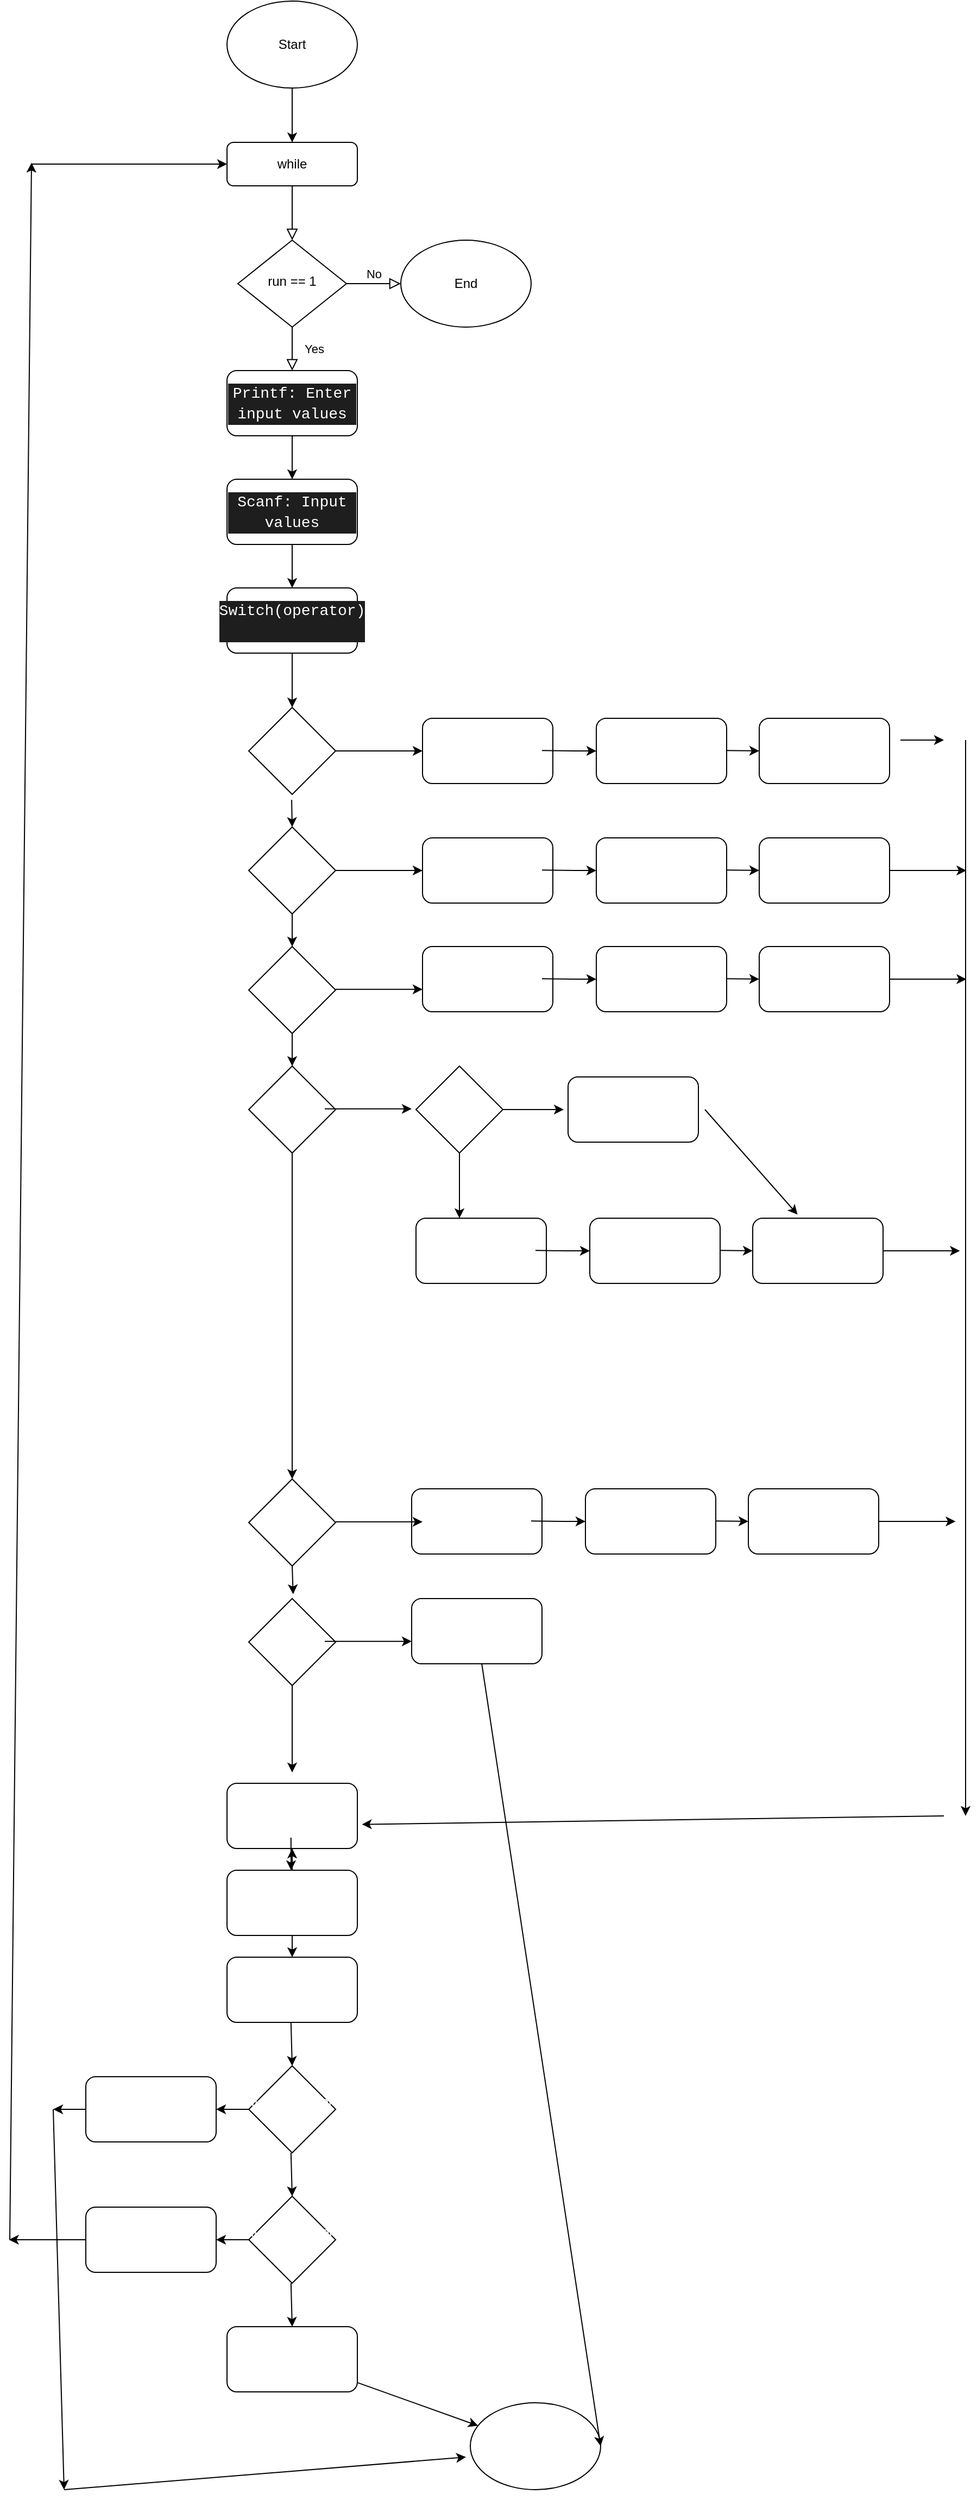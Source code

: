 <mxfile version="16.5.6" type="device"><diagram id="C5RBs43oDa-KdzZeNtuy" name="Page-1"><mxGraphModel dx="2119" dy="2304" grid="1" gridSize="10" guides="1" tooltips="1" connect="1" arrows="1" fold="1" page="1" pageScale="1" pageWidth="827" pageHeight="1169" math="0" shadow="0"><root><mxCell id="WIyWlLk6GJQsqaUBKTNV-0"/><mxCell id="WIyWlLk6GJQsqaUBKTNV-1" parent="WIyWlLk6GJQsqaUBKTNV-0"/><mxCell id="WIyWlLk6GJQsqaUBKTNV-2" value="" style="rounded=0;html=1;jettySize=auto;orthogonalLoop=1;fontSize=11;endArrow=block;endFill=0;endSize=8;strokeWidth=1;shadow=0;labelBackgroundColor=none;edgeStyle=orthogonalEdgeStyle;" parent="WIyWlLk6GJQsqaUBKTNV-1" source="WIyWlLk6GJQsqaUBKTNV-3" target="WIyWlLk6GJQsqaUBKTNV-6" edge="1"><mxGeometry relative="1" as="geometry"/></mxCell><mxCell id="WIyWlLk6GJQsqaUBKTNV-3" value="while&lt;br&gt;" style="rounded=1;whiteSpace=wrap;html=1;fontSize=12;glass=0;strokeWidth=1;shadow=0;" parent="WIyWlLk6GJQsqaUBKTNV-1" vertex="1"><mxGeometry x="160" y="130" width="120" height="40" as="geometry"/></mxCell><mxCell id="WIyWlLk6GJQsqaUBKTNV-4" value="Yes" style="rounded=0;html=1;jettySize=auto;orthogonalLoop=1;fontSize=11;endArrow=block;endFill=0;endSize=8;strokeWidth=1;shadow=0;labelBackgroundColor=none;edgeStyle=orthogonalEdgeStyle;" parent="WIyWlLk6GJQsqaUBKTNV-1" source="WIyWlLk6GJQsqaUBKTNV-6" edge="1"><mxGeometry y="20" relative="1" as="geometry"><mxPoint as="offset"/><mxPoint x="220" y="340" as="targetPoint"/></mxGeometry></mxCell><mxCell id="WIyWlLk6GJQsqaUBKTNV-5" value="No" style="edgeStyle=orthogonalEdgeStyle;rounded=0;html=1;jettySize=auto;orthogonalLoop=1;fontSize=11;endArrow=block;endFill=0;endSize=8;strokeWidth=1;shadow=0;labelBackgroundColor=none;" parent="WIyWlLk6GJQsqaUBKTNV-1" source="WIyWlLk6GJQsqaUBKTNV-6" edge="1"><mxGeometry y="10" relative="1" as="geometry"><mxPoint as="offset"/><mxPoint x="320" y="260" as="targetPoint"/></mxGeometry></mxCell><mxCell id="WIyWlLk6GJQsqaUBKTNV-6" value="run == 1&lt;br&gt;" style="rhombus;whiteSpace=wrap;html=1;shadow=0;fontFamily=Helvetica;fontSize=12;align=center;strokeWidth=1;spacing=6;spacingTop=-4;" parent="WIyWlLk6GJQsqaUBKTNV-1" vertex="1"><mxGeometry x="170" y="220" width="100" height="80" as="geometry"/></mxCell><mxCell id="7yTDCMg861IGDRTyo60H-0" value="Start" style="ellipse;whiteSpace=wrap;html=1;" vertex="1" parent="WIyWlLk6GJQsqaUBKTNV-1"><mxGeometry x="160" width="120" height="80" as="geometry"/></mxCell><mxCell id="7yTDCMg861IGDRTyo60H-3" value="" style="endArrow=classic;html=1;rounded=0;exitX=0.5;exitY=1;exitDx=0;exitDy=0;entryX=0.5;entryY=0;entryDx=0;entryDy=0;" edge="1" parent="WIyWlLk6GJQsqaUBKTNV-1" source="7yTDCMg861IGDRTyo60H-0" target="WIyWlLk6GJQsqaUBKTNV-3"><mxGeometry width="50" height="50" relative="1" as="geometry"><mxPoint x="280" y="250" as="sourcePoint"/><mxPoint x="330" y="200" as="targetPoint"/></mxGeometry></mxCell><mxCell id="7yTDCMg861IGDRTyo60H-4" value="End" style="ellipse;whiteSpace=wrap;html=1;" vertex="1" parent="WIyWlLk6GJQsqaUBKTNV-1"><mxGeometry x="320" y="220" width="120" height="80" as="geometry"/></mxCell><mxCell id="7yTDCMg861IGDRTyo60H-6" value="&lt;div style=&quot;background-color: rgb(30 , 30 , 30) ; font-family: &amp;#34;consolas&amp;#34; , &amp;#34;courier new&amp;#34; , monospace ; font-size: 14px ; line-height: 19px&quot;&gt;&lt;font color=&quot;#ffffff&quot; style=&quot;line-height: 1&quot;&gt;Printf: Enter input values&lt;/font&gt;&lt;/div&gt;" style="rounded=1;whiteSpace=wrap;html=1;" vertex="1" parent="WIyWlLk6GJQsqaUBKTNV-1"><mxGeometry x="160" y="340" width="120" height="60" as="geometry"/></mxCell><mxCell id="7yTDCMg861IGDRTyo60H-7" value="&lt;div style=&quot;background-color: rgb(30 , 30 , 30) ; font-family: &amp;#34;consolas&amp;#34; , &amp;#34;courier new&amp;#34; , monospace ; font-size: 14px ; line-height: 19px&quot;&gt;&lt;div style=&quot;background-color: rgb(30 , 30 , 30) ; font-family: &amp;#34;consolas&amp;#34; , &amp;#34;courier new&amp;#34; , monospace ; line-height: 19px&quot;&gt;&lt;font color=&quot;#ffffff&quot;&gt;Scanf: Input values&lt;/font&gt;&lt;/div&gt;&lt;/div&gt;" style="rounded=1;whiteSpace=wrap;html=1;" vertex="1" parent="WIyWlLk6GJQsqaUBKTNV-1"><mxGeometry x="160" y="440" width="120" height="60" as="geometry"/></mxCell><mxCell id="7yTDCMg861IGDRTyo60H-10" value="" style="endArrow=classic;html=1;rounded=0;exitX=0.5;exitY=1;exitDx=0;exitDy=0;entryX=0.5;entryY=0;entryDx=0;entryDy=0;" edge="1" parent="WIyWlLk6GJQsqaUBKTNV-1" source="7yTDCMg861IGDRTyo60H-6" target="7yTDCMg861IGDRTyo60H-7"><mxGeometry width="50" height="50" relative="1" as="geometry"><mxPoint x="280" y="220" as="sourcePoint"/><mxPoint x="330" y="170" as="targetPoint"/></mxGeometry></mxCell><mxCell id="7yTDCMg861IGDRTyo60H-11" value="&lt;div style=&quot;background-color: rgb(30 , 30 , 30) ; font-family: &amp;#34;consolas&amp;#34; , &amp;#34;courier new&amp;#34; , monospace ; font-size: 14px ; line-height: 19px&quot;&gt;&lt;div style=&quot;background-color: rgb(30 , 30 , 30) ; font-family: &amp;#34;consolas&amp;#34; , &amp;#34;courier new&amp;#34; , monospace ; line-height: 19px&quot;&gt;&lt;font color=&quot;#ffffff&quot;&gt;Switch(operator)&lt;/font&gt;&lt;/div&gt;&lt;div style=&quot;background-color: rgb(30 , 30 , 30) ; font-family: &amp;#34;consolas&amp;#34; , &amp;#34;courier new&amp;#34; , monospace ; line-height: 19px&quot;&gt;&lt;font color=&quot;#ffffff&quot;&gt;&lt;br&gt;&lt;/font&gt;&lt;/div&gt;&lt;/div&gt;" style="rounded=1;whiteSpace=wrap;html=1;" vertex="1" parent="WIyWlLk6GJQsqaUBKTNV-1"><mxGeometry x="160" y="540" width="120" height="60" as="geometry"/></mxCell><mxCell id="7yTDCMg861IGDRTyo60H-12" value="" style="endArrow=classic;html=1;rounded=0;fontColor=#fff;entryX=0.5;entryY=0;entryDx=0;entryDy=0;exitX=0.5;exitY=1;exitDx=0;exitDy=0;" edge="1" parent="WIyWlLk6GJQsqaUBKTNV-1" source="7yTDCMg861IGDRTyo60H-7" target="7yTDCMg861IGDRTyo60H-11"><mxGeometry width="50" height="50" relative="1" as="geometry"><mxPoint x="280" y="560" as="sourcePoint"/><mxPoint x="330" y="510" as="targetPoint"/></mxGeometry></mxCell><mxCell id="7yTDCMg861IGDRTyo60H-13" value="case +" style="rhombus;whiteSpace=wrap;html=1;fontColor=#fff;" vertex="1" parent="WIyWlLk6GJQsqaUBKTNV-1"><mxGeometry x="180" y="650" width="80" height="80" as="geometry"/></mxCell><mxCell id="7yTDCMg861IGDRTyo60H-14" value="case -" style="rhombus;whiteSpace=wrap;html=1;fontColor=#fff;" vertex="1" parent="WIyWlLk6GJQsqaUBKTNV-1"><mxGeometry x="180" y="760" width="80" height="80" as="geometry"/></mxCell><mxCell id="7yTDCMg861IGDRTyo60H-15" value="case *" style="rhombus;whiteSpace=wrap;html=1;fontColor=#fff;" vertex="1" parent="WIyWlLk6GJQsqaUBKTNV-1"><mxGeometry x="180" y="870" width="80" height="80" as="geometry"/></mxCell><mxCell id="7yTDCMg861IGDRTyo60H-16" value="case /" style="rhombus;whiteSpace=wrap;html=1;fontColor=#fff;" vertex="1" parent="WIyWlLk6GJQsqaUBKTNV-1"><mxGeometry x="180" y="980" width="80" height="80" as="geometry"/></mxCell><mxCell id="7yTDCMg861IGDRTyo60H-17" value="" style="endArrow=classic;html=1;rounded=0;fontColor=#fff;exitX=0.494;exitY=1.062;exitDx=0;exitDy=0;exitPerimeter=0;entryX=0.5;entryY=0;entryDx=0;entryDy=0;" edge="1" parent="WIyWlLk6GJQsqaUBKTNV-1" source="7yTDCMg861IGDRTyo60H-13" target="7yTDCMg861IGDRTyo60H-14"><mxGeometry width="50" height="50" relative="1" as="geometry"><mxPoint x="230" y="770" as="sourcePoint"/><mxPoint x="280" y="720" as="targetPoint"/></mxGeometry></mxCell><mxCell id="7yTDCMg861IGDRTyo60H-18" value="" style="endArrow=classic;html=1;rounded=0;fontColor=#fff;entryX=0.5;entryY=0;entryDx=0;entryDy=0;" edge="1" parent="WIyWlLk6GJQsqaUBKTNV-1" target="7yTDCMg861IGDRTyo60H-15"><mxGeometry width="50" height="50" relative="1" as="geometry"><mxPoint x="220" y="840" as="sourcePoint"/><mxPoint x="230" y="770.0" as="targetPoint"/></mxGeometry></mxCell><mxCell id="7yTDCMg861IGDRTyo60H-19" value="" style="endArrow=classic;html=1;rounded=0;fontColor=#fff;exitX=0.5;exitY=1;exitDx=0;exitDy=0;entryX=0.5;entryY=0;entryDx=0;entryDy=0;" edge="1" parent="WIyWlLk6GJQsqaUBKTNV-1" source="7yTDCMg861IGDRTyo60H-15" target="7yTDCMg861IGDRTyo60H-16"><mxGeometry width="50" height="50" relative="1" as="geometry"><mxPoint x="239.52" y="754.96" as="sourcePoint"/><mxPoint x="240" y="780.0" as="targetPoint"/></mxGeometry></mxCell><mxCell id="7yTDCMg861IGDRTyo60H-20" value="case %" style="rhombus;whiteSpace=wrap;html=1;fontColor=#fff;" vertex="1" parent="WIyWlLk6GJQsqaUBKTNV-1"><mxGeometry x="180" y="1360" width="80" height="80" as="geometry"/></mxCell><mxCell id="7yTDCMg861IGDRTyo60H-21" value="" style="endArrow=classic;html=1;rounded=0;fontColor=#fff;exitX=0.5;exitY=1;exitDx=0;exitDy=0;entryX=0.5;entryY=0;entryDx=0;entryDy=0;" edge="1" parent="WIyWlLk6GJQsqaUBKTNV-1" source="7yTDCMg861IGDRTyo60H-16" target="7yTDCMg861IGDRTyo60H-20"><mxGeometry width="50" height="50" relative="1" as="geometry"><mxPoint x="220" y="1110" as="sourcePoint"/><mxPoint x="270" y="1060" as="targetPoint"/></mxGeometry></mxCell><mxCell id="7yTDCMg861IGDRTyo60H-22" value="" style="endArrow=classic;html=1;rounded=0;fontColor=#fff;" edge="1" parent="WIyWlLk6GJQsqaUBKTNV-1" source="7yTDCMg861IGDRTyo60H-11"><mxGeometry width="50" height="50" relative="1" as="geometry"><mxPoint x="220" y="650" as="sourcePoint"/><mxPoint x="220" y="650" as="targetPoint"/></mxGeometry></mxCell><mxCell id="7yTDCMg861IGDRTyo60H-23" value="default&lt;br&gt;" style="rhombus;whiteSpace=wrap;html=1;fontColor=#fff;" vertex="1" parent="WIyWlLk6GJQsqaUBKTNV-1"><mxGeometry x="180" y="1470" width="80" height="80" as="geometry"/></mxCell><mxCell id="7yTDCMg861IGDRTyo60H-24" value="" style="endArrow=classic;html=1;rounded=0;fontColor=#fff;entryX=0.511;entryY=-0.05;entryDx=0;entryDy=0;entryPerimeter=0;exitX=0.5;exitY=1;exitDx=0;exitDy=0;" edge="1" parent="WIyWlLk6GJQsqaUBKTNV-1" source="7yTDCMg861IGDRTyo60H-20" target="7yTDCMg861IGDRTyo60H-23"><mxGeometry width="50" height="50" relative="1" as="geometry"><mxPoint x="230" y="1510" as="sourcePoint"/><mxPoint x="280" y="1460" as="targetPoint"/></mxGeometry></mxCell><mxCell id="7yTDCMg861IGDRTyo60H-25" value="" style="endArrow=classic;html=1;rounded=0;fontColor=#fff;exitX=1;exitY=0.5;exitDx=0;exitDy=0;" edge="1" parent="WIyWlLk6GJQsqaUBKTNV-1" source="7yTDCMg861IGDRTyo60H-13"><mxGeometry width="50" height="50" relative="1" as="geometry"><mxPoint x="280" y="870" as="sourcePoint"/><mxPoint x="340" y="690" as="targetPoint"/></mxGeometry></mxCell><mxCell id="7yTDCMg861IGDRTyo60H-26" value="result = v1+v2" style="rounded=1;whiteSpace=wrap;html=1;fontColor=#fff;" vertex="1" parent="WIyWlLk6GJQsqaUBKTNV-1"><mxGeometry x="340" y="660" width="120" height="60" as="geometry"/></mxCell><mxCell id="7yTDCMg861IGDRTyo60H-27" value="Print" style="rounded=1;whiteSpace=wrap;html=1;fontColor=#fff;" vertex="1" parent="WIyWlLk6GJQsqaUBKTNV-1"><mxGeometry x="500" y="660" width="120" height="60" as="geometry"/></mxCell><mxCell id="7yTDCMg861IGDRTyo60H-28" value="Break" style="rounded=1;whiteSpace=wrap;html=1;fontColor=#fff;" vertex="1" parent="WIyWlLk6GJQsqaUBKTNV-1"><mxGeometry x="650" y="660" width="120" height="60" as="geometry"/></mxCell><mxCell id="7yTDCMg861IGDRTyo60H-29" value="" style="endArrow=classic;html=1;rounded=0;fontColor=#fff;exitX=1;exitY=0.5;exitDx=0;exitDy=0;" edge="1" parent="WIyWlLk6GJQsqaUBKTNV-1"><mxGeometry width="50" height="50" relative="1" as="geometry"><mxPoint x="450" y="689.66" as="sourcePoint"/><mxPoint x="500" y="690" as="targetPoint"/><Array as="points"><mxPoint x="480" y="690"/></Array></mxGeometry></mxCell><mxCell id="7yTDCMg861IGDRTyo60H-30" value="" style="endArrow=classic;html=1;rounded=0;fontColor=#fff;exitX=1;exitY=0.5;exitDx=0;exitDy=0;" edge="1" parent="WIyWlLk6GJQsqaUBKTNV-1"><mxGeometry width="50" height="50" relative="1" as="geometry"><mxPoint x="620" y="689.66" as="sourcePoint"/><mxPoint x="650" y="690" as="targetPoint"/></mxGeometry></mxCell><mxCell id="7yTDCMg861IGDRTyo60H-31" value="result = v1-v2" style="rounded=1;whiteSpace=wrap;html=1;fontColor=#fff;" vertex="1" parent="WIyWlLk6GJQsqaUBKTNV-1"><mxGeometry x="340" y="770" width="120" height="60" as="geometry"/></mxCell><mxCell id="7yTDCMg861IGDRTyo60H-32" value="Print" style="rounded=1;whiteSpace=wrap;html=1;fontColor=#fff;" vertex="1" parent="WIyWlLk6GJQsqaUBKTNV-1"><mxGeometry x="500" y="770" width="120" height="60" as="geometry"/></mxCell><mxCell id="7yTDCMg861IGDRTyo60H-33" value="Break" style="rounded=1;whiteSpace=wrap;html=1;fontColor=#fff;" vertex="1" parent="WIyWlLk6GJQsqaUBKTNV-1"><mxGeometry x="650" y="770" width="120" height="60" as="geometry"/></mxCell><mxCell id="7yTDCMg861IGDRTyo60H-34" value="" style="endArrow=classic;html=1;rounded=0;fontColor=#fff;exitX=1;exitY=0.5;exitDx=0;exitDy=0;" edge="1" parent="WIyWlLk6GJQsqaUBKTNV-1"><mxGeometry width="50" height="50" relative="1" as="geometry"><mxPoint x="450" y="799.66" as="sourcePoint"/><mxPoint x="500" y="800" as="targetPoint"/><Array as="points"><mxPoint x="480" y="800"/></Array></mxGeometry></mxCell><mxCell id="7yTDCMg861IGDRTyo60H-35" value="" style="endArrow=classic;html=1;rounded=0;fontColor=#fff;exitX=1;exitY=0.5;exitDx=0;exitDy=0;" edge="1" parent="WIyWlLk6GJQsqaUBKTNV-1"><mxGeometry width="50" height="50" relative="1" as="geometry"><mxPoint x="620" y="799.66" as="sourcePoint"/><mxPoint x="650" y="800" as="targetPoint"/></mxGeometry></mxCell><mxCell id="7yTDCMg861IGDRTyo60H-36" value="result = v1*v2" style="rounded=1;whiteSpace=wrap;html=1;fontColor=#fff;" vertex="1" parent="WIyWlLk6GJQsqaUBKTNV-1"><mxGeometry x="340" y="870" width="120" height="60" as="geometry"/></mxCell><mxCell id="7yTDCMg861IGDRTyo60H-37" value="Print" style="rounded=1;whiteSpace=wrap;html=1;fontColor=#fff;" vertex="1" parent="WIyWlLk6GJQsqaUBKTNV-1"><mxGeometry x="500" y="870" width="120" height="60" as="geometry"/></mxCell><mxCell id="7yTDCMg861IGDRTyo60H-38" value="Break" style="rounded=1;whiteSpace=wrap;html=1;fontColor=#fff;" vertex="1" parent="WIyWlLk6GJQsqaUBKTNV-1"><mxGeometry x="650" y="870" width="120" height="60" as="geometry"/></mxCell><mxCell id="7yTDCMg861IGDRTyo60H-39" value="" style="endArrow=classic;html=1;rounded=0;fontColor=#fff;exitX=1;exitY=0.5;exitDx=0;exitDy=0;" edge="1" parent="WIyWlLk6GJQsqaUBKTNV-1"><mxGeometry width="50" height="50" relative="1" as="geometry"><mxPoint x="450" y="899.66" as="sourcePoint"/><mxPoint x="500" y="900" as="targetPoint"/><Array as="points"><mxPoint x="480" y="900"/></Array></mxGeometry></mxCell><mxCell id="7yTDCMg861IGDRTyo60H-40" value="" style="endArrow=classic;html=1;rounded=0;fontColor=#fff;exitX=1;exitY=0.5;exitDx=0;exitDy=0;" edge="1" parent="WIyWlLk6GJQsqaUBKTNV-1"><mxGeometry width="50" height="50" relative="1" as="geometry"><mxPoint x="620" y="899.66" as="sourcePoint"/><mxPoint x="650" y="900" as="targetPoint"/></mxGeometry></mxCell><mxCell id="7yTDCMg861IGDRTyo60H-46" value="result = v1%v2" style="rounded=1;whiteSpace=wrap;html=1;fontColor=#fff;" vertex="1" parent="WIyWlLk6GJQsqaUBKTNV-1"><mxGeometry x="330" y="1369" width="120" height="60" as="geometry"/></mxCell><mxCell id="7yTDCMg861IGDRTyo60H-47" value="Print" style="rounded=1;whiteSpace=wrap;html=1;fontColor=#fff;" vertex="1" parent="WIyWlLk6GJQsqaUBKTNV-1"><mxGeometry x="490" y="1369" width="120" height="60" as="geometry"/></mxCell><mxCell id="7yTDCMg861IGDRTyo60H-48" value="Break" style="rounded=1;whiteSpace=wrap;html=1;fontColor=#fff;" vertex="1" parent="WIyWlLk6GJQsqaUBKTNV-1"><mxGeometry x="640" y="1369" width="120" height="60" as="geometry"/></mxCell><mxCell id="7yTDCMg861IGDRTyo60H-49" value="" style="endArrow=classic;html=1;rounded=0;fontColor=#fff;exitX=1;exitY=0.5;exitDx=0;exitDy=0;" edge="1" parent="WIyWlLk6GJQsqaUBKTNV-1"><mxGeometry width="50" height="50" relative="1" as="geometry"><mxPoint x="440" y="1398.66" as="sourcePoint"/><mxPoint x="490" y="1399" as="targetPoint"/><Array as="points"><mxPoint x="470" y="1399"/></Array></mxGeometry></mxCell><mxCell id="7yTDCMg861IGDRTyo60H-50" value="" style="endArrow=classic;html=1;rounded=0;fontColor=#fff;exitX=1;exitY=0.5;exitDx=0;exitDy=0;" edge="1" parent="WIyWlLk6GJQsqaUBKTNV-1"><mxGeometry width="50" height="50" relative="1" as="geometry"><mxPoint x="610" y="1398.66" as="sourcePoint"/><mxPoint x="640" y="1399" as="targetPoint"/></mxGeometry></mxCell><mxCell id="7yTDCMg861IGDRTyo60H-51" value="print error" style="rounded=1;whiteSpace=wrap;html=1;fontColor=#fff;" vertex="1" parent="WIyWlLk6GJQsqaUBKTNV-1"><mxGeometry x="330" y="1470" width="120" height="60" as="geometry"/></mxCell><mxCell id="7yTDCMg861IGDRTyo60H-56" value="" style="endArrow=classic;html=1;rounded=0;fontColor=#fff;exitX=1;exitY=0.5;exitDx=0;exitDy=0;" edge="1" parent="WIyWlLk6GJQsqaUBKTNV-1"><mxGeometry width="50" height="50" relative="1" as="geometry"><mxPoint x="260" y="800" as="sourcePoint"/><mxPoint x="340" y="800" as="targetPoint"/></mxGeometry></mxCell><mxCell id="7yTDCMg861IGDRTyo60H-57" value="" style="endArrow=classic;html=1;rounded=0;fontColor=#fff;exitX=1;exitY=0.5;exitDx=0;exitDy=0;" edge="1" parent="WIyWlLk6GJQsqaUBKTNV-1"><mxGeometry width="50" height="50" relative="1" as="geometry"><mxPoint x="260" y="909.41" as="sourcePoint"/><mxPoint x="340" y="909.41" as="targetPoint"/></mxGeometry></mxCell><mxCell id="7yTDCMg861IGDRTyo60H-58" value="" style="endArrow=classic;html=1;rounded=0;fontColor=#fff;exitX=1;exitY=0.5;exitDx=0;exitDy=0;" edge="1" parent="WIyWlLk6GJQsqaUBKTNV-1"><mxGeometry width="50" height="50" relative="1" as="geometry"><mxPoint x="250" y="1019.41" as="sourcePoint"/><mxPoint x="330" y="1019.41" as="targetPoint"/></mxGeometry></mxCell><mxCell id="7yTDCMg861IGDRTyo60H-59" value="" style="endArrow=classic;html=1;rounded=0;fontColor=#fff;exitX=1;exitY=0.5;exitDx=0;exitDy=0;" edge="1" parent="WIyWlLk6GJQsqaUBKTNV-1"><mxGeometry width="50" height="50" relative="1" as="geometry"><mxPoint x="260" y="1399.41" as="sourcePoint"/><mxPoint x="340" y="1399.41" as="targetPoint"/></mxGeometry></mxCell><mxCell id="7yTDCMg861IGDRTyo60H-60" value="" style="endArrow=classic;html=1;rounded=0;fontColor=#fff;exitX=1;exitY=0.5;exitDx=0;exitDy=0;" edge="1" parent="WIyWlLk6GJQsqaUBKTNV-1"><mxGeometry width="50" height="50" relative="1" as="geometry"><mxPoint x="250" y="1509.41" as="sourcePoint"/><mxPoint x="330" y="1509.41" as="targetPoint"/></mxGeometry></mxCell><mxCell id="7yTDCMg861IGDRTyo60H-61" value="End" style="ellipse;whiteSpace=wrap;html=1;fontColor=#fff;" vertex="1" parent="WIyWlLk6GJQsqaUBKTNV-1"><mxGeometry x="384" y="2210" width="120" height="80" as="geometry"/></mxCell><mxCell id="7yTDCMg861IGDRTyo60H-62" value="" style="endArrow=classic;html=1;rounded=0;fontColor=#fff;entryX=1;entryY=0.5;entryDx=0;entryDy=0;" edge="1" parent="WIyWlLk6GJQsqaUBKTNV-1" source="7yTDCMg861IGDRTyo60H-51" target="7yTDCMg861IGDRTyo60H-61"><mxGeometry width="50" height="50" relative="1" as="geometry"><mxPoint x="490" y="1600" as="sourcePoint"/><mxPoint x="330" y="1740" as="targetPoint"/></mxGeometry></mxCell><mxCell id="7yTDCMg861IGDRTyo60H-63" value="v2 == 0" style="rhombus;whiteSpace=wrap;html=1;fontColor=#fff;" vertex="1" parent="WIyWlLk6GJQsqaUBKTNV-1"><mxGeometry x="334" y="980" width="80" height="80" as="geometry"/></mxCell><mxCell id="7yTDCMg861IGDRTyo60H-64" value="" style="endArrow=classic;html=1;rounded=0;fontColor=#fff;exitX=0.5;exitY=1;exitDx=0;exitDy=0;" edge="1" parent="WIyWlLk6GJQsqaUBKTNV-1" source="7yTDCMg861IGDRTyo60H-63"><mxGeometry width="50" height="50" relative="1" as="geometry"><mxPoint x="470" y="1190" as="sourcePoint"/><mxPoint x="374" y="1120" as="targetPoint"/></mxGeometry></mxCell><mxCell id="7yTDCMg861IGDRTyo60H-65" value="" style="endArrow=classic;html=1;rounded=0;fontColor=#fff;exitX=0.5;exitY=1;exitDx=0;exitDy=0;" edge="1" parent="WIyWlLk6GJQsqaUBKTNV-1"><mxGeometry width="50" height="50" relative="1" as="geometry"><mxPoint x="414" y="1020" as="sourcePoint"/><mxPoint x="470" y="1020" as="targetPoint"/></mxGeometry></mxCell><mxCell id="7yTDCMg861IGDRTyo60H-67" value="T" style="text;html=1;strokeColor=none;fillColor=none;align=center;verticalAlign=middle;whiteSpace=wrap;rounded=0;fontColor=#fff;" vertex="1" parent="WIyWlLk6GJQsqaUBKTNV-1"><mxGeometry x="414" y="980" width="60" height="30" as="geometry"/></mxCell><mxCell id="7yTDCMg861IGDRTyo60H-68" value="F" style="text;html=1;strokeColor=none;fillColor=none;align=center;verticalAlign=middle;whiteSpace=wrap;rounded=0;fontColor=#fff;" vertex="1" parent="WIyWlLk6GJQsqaUBKTNV-1"><mxGeometry x="370" y="1070" width="60" height="30" as="geometry"/></mxCell><mxCell id="7yTDCMg861IGDRTyo60H-70" value="result = v1/v2" style="rounded=1;whiteSpace=wrap;html=1;fontColor=#fff;" vertex="1" parent="WIyWlLk6GJQsqaUBKTNV-1"><mxGeometry x="334" y="1120" width="120" height="60" as="geometry"/></mxCell><mxCell id="7yTDCMg861IGDRTyo60H-71" value="Print" style="rounded=1;whiteSpace=wrap;html=1;fontColor=#fff;" vertex="1" parent="WIyWlLk6GJQsqaUBKTNV-1"><mxGeometry x="494" y="1120" width="120" height="60" as="geometry"/></mxCell><mxCell id="7yTDCMg861IGDRTyo60H-72" value="Break" style="rounded=1;whiteSpace=wrap;html=1;fontColor=#fff;" vertex="1" parent="WIyWlLk6GJQsqaUBKTNV-1"><mxGeometry x="644" y="1120" width="120" height="60" as="geometry"/></mxCell><mxCell id="7yTDCMg861IGDRTyo60H-73" value="" style="endArrow=classic;html=1;rounded=0;fontColor=#fff;exitX=1;exitY=0.5;exitDx=0;exitDy=0;" edge="1" parent="WIyWlLk6GJQsqaUBKTNV-1"><mxGeometry width="50" height="50" relative="1" as="geometry"><mxPoint x="444" y="1149.66" as="sourcePoint"/><mxPoint x="494" y="1150" as="targetPoint"/><Array as="points"><mxPoint x="474" y="1150"/></Array></mxGeometry></mxCell><mxCell id="7yTDCMg861IGDRTyo60H-74" value="" style="endArrow=classic;html=1;rounded=0;fontColor=#fff;exitX=1;exitY=0.5;exitDx=0;exitDy=0;" edge="1" parent="WIyWlLk6GJQsqaUBKTNV-1"><mxGeometry width="50" height="50" relative="1" as="geometry"><mxPoint x="614" y="1149.66" as="sourcePoint"/><mxPoint x="644" y="1150" as="targetPoint"/></mxGeometry></mxCell><mxCell id="7yTDCMg861IGDRTyo60H-80" value="Print error div by 0" style="rounded=1;whiteSpace=wrap;html=1;fontColor=#fff;" vertex="1" parent="WIyWlLk6GJQsqaUBKTNV-1"><mxGeometry x="474" y="990" width="120" height="60" as="geometry"/></mxCell><mxCell id="7yTDCMg861IGDRTyo60H-81" value="" style="endArrow=classic;html=1;rounded=0;fontColor=#fff;entryX=0.344;entryY=-0.056;entryDx=0;entryDy=0;entryPerimeter=0;" edge="1" parent="WIyWlLk6GJQsqaUBKTNV-1" target="7yTDCMg861IGDRTyo60H-72"><mxGeometry width="50" height="50" relative="1" as="geometry"><mxPoint x="600" y="1020" as="sourcePoint"/><mxPoint x="650" y="1000" as="targetPoint"/></mxGeometry></mxCell><mxCell id="7yTDCMg861IGDRTyo60H-82" value="" style="endArrow=classic;html=1;rounded=0;fontColor=#fff;" edge="1" parent="WIyWlLk6GJQsqaUBKTNV-1"><mxGeometry width="50" height="50" relative="1" as="geometry"><mxPoint x="780" y="680" as="sourcePoint"/><mxPoint x="820" y="680" as="targetPoint"/></mxGeometry></mxCell><mxCell id="7yTDCMg861IGDRTyo60H-83" value="" style="endArrow=classic;html=1;rounded=0;fontColor=#fff;" edge="1" parent="WIyWlLk6GJQsqaUBKTNV-1"><mxGeometry width="50" height="50" relative="1" as="geometry"><mxPoint x="840" y="680" as="sourcePoint"/><mxPoint x="840" y="1670" as="targetPoint"/></mxGeometry></mxCell><mxCell id="7yTDCMg861IGDRTyo60H-84" value="" style="endArrow=classic;html=1;rounded=0;fontColor=#fff;entryX=1.035;entryY=0.63;entryDx=0;entryDy=0;entryPerimeter=0;" edge="1" parent="WIyWlLk6GJQsqaUBKTNV-1" target="7yTDCMg861IGDRTyo60H-102"><mxGeometry width="50" height="50" relative="1" as="geometry"><mxPoint x="820" y="1670" as="sourcePoint"/><mxPoint x="250" y="1680" as="targetPoint"/></mxGeometry></mxCell><mxCell id="7yTDCMg861IGDRTyo60H-85" value="" style="endArrow=classic;html=1;rounded=0;fontColor=#fff;" edge="1" parent="WIyWlLk6GJQsqaUBKTNV-1" source="7yTDCMg861IGDRTyo60H-48"><mxGeometry width="50" height="50" relative="1" as="geometry"><mxPoint x="760" y="1449" as="sourcePoint"/><mxPoint x="830.711" y="1399" as="targetPoint"/></mxGeometry></mxCell><mxCell id="7yTDCMg861IGDRTyo60H-86" value="" style="endArrow=classic;html=1;rounded=0;fontColor=#fff;" edge="1" parent="WIyWlLk6GJQsqaUBKTNV-1" source="7yTDCMg861IGDRTyo60H-72"><mxGeometry width="50" height="50" relative="1" as="geometry"><mxPoint x="764" y="1200" as="sourcePoint"/><mxPoint x="834.711" y="1150" as="targetPoint"/></mxGeometry></mxCell><mxCell id="7yTDCMg861IGDRTyo60H-87" value="" style="endArrow=classic;html=1;rounded=0;fontColor=#fff;" edge="1" parent="WIyWlLk6GJQsqaUBKTNV-1" source="7yTDCMg861IGDRTyo60H-38"><mxGeometry width="50" height="50" relative="1" as="geometry"><mxPoint x="770" y="950" as="sourcePoint"/><mxPoint x="840.711" y="900" as="targetPoint"/></mxGeometry></mxCell><mxCell id="7yTDCMg861IGDRTyo60H-88" value="" style="endArrow=classic;html=1;rounded=0;fontColor=#fff;" edge="1" parent="WIyWlLk6GJQsqaUBKTNV-1" source="7yTDCMg861IGDRTyo60H-33"><mxGeometry width="50" height="50" relative="1" as="geometry"><mxPoint x="770" y="850" as="sourcePoint"/><mxPoint x="840.711" y="800" as="targetPoint"/></mxGeometry></mxCell><mxCell id="7yTDCMg861IGDRTyo60H-89" value="Y&lt;span style=&quot;color: rgba(0 , 0 , 0 , 0) ; font-family: monospace ; font-size: 0px&quot;&gt;%3CmxGraphModel%3E%3Croot%3E%3CmxCell%20id%3D%220%22%2F%3E%3CmxCell%20id%3D%221%22%20parent%3D%220%22%2F%3E%3CmxCell%20id%3D%222%22%20value%3D%22T%22%20style%3D%22text%3Bhtml%3D1%3BstrokeColor%3Dnone%3BfillColor%3Dnone%3Balign%3Dcenter%3BverticalAlign%3Dmiddle%3BwhiteSpace%3Dwrap%3Brounded%3D0%3BfontColor%3D%23fff%3B%22%20vertex%3D%221%22%20parent%3D%221%22%3E%3CmxGeometry%20x%3D%22414%22%20y%3D%22980%22%20width%3D%2260%22%20height%3D%2230%22%20as%3D%22geometry%22%2F%3E%3C%2FmxCell%3E%3C%2Froot%3E%3C%2FmxGraphModel%3E&lt;/span&gt;" style="text;html=1;strokeColor=none;fillColor=none;align=center;verticalAlign=middle;whiteSpace=wrap;rounded=0;fontColor=#fff;" vertex="1" parent="WIyWlLk6GJQsqaUBKTNV-1"><mxGeometry x="260" y="770" width="60" height="30" as="geometry"/></mxCell><mxCell id="7yTDCMg861IGDRTyo60H-90" value="Y&lt;span style=&quot;color: rgba(0 , 0 , 0 , 0) ; font-family: monospace ; font-size: 0px&quot;&gt;%3CmxGraphModel%3E%3Croot%3E%3CmxCell%20id%3D%220%22%2F%3E%3CmxCell%20id%3D%221%22%20parent%3D%220%22%2F%3E%3CmxCell%20id%3D%222%22%20value%3D%22T%22%20style%3D%22text%3Bhtml%3D1%3BstrokeColor%3Dnone%3BfillColor%3Dnone%3Balign%3Dcenter%3BverticalAlign%3Dmiddle%3BwhiteSpace%3Dwrap%3Brounded%3D0%3BfontColor%3D%23fff%3B%22%20vertex%3D%221%22%20parent%3D%221%22%3E%3CmxGeometry%20x%3D%22414%22%20y%3D%22980%22%20width%3D%2260%22%20height%3D%2230%22%20as%3D%22geometry%22%2F%3E%3C%2FmxCell%3E%3C%2Froot%3E%3C%2FmxGraphModel%3E&lt;/span&gt;" style="text;html=1;strokeColor=none;fillColor=none;align=center;verticalAlign=middle;whiteSpace=wrap;rounded=0;fontColor=#fff;" vertex="1" parent="WIyWlLk6GJQsqaUBKTNV-1"><mxGeometry x="270" y="780" width="60" height="30" as="geometry"/></mxCell><mxCell id="7yTDCMg861IGDRTyo60H-91" value="Y&lt;span style=&quot;color: rgba(0 , 0 , 0 , 0) ; font-family: monospace ; font-size: 0px&quot;&gt;%3CmxGraphModel%3E%3Croot%3E%3CmxCell%20id%3D%220%22%2F%3E%3CmxCell%20id%3D%221%22%20parent%3D%220%22%2F%3E%3CmxCell%20id%3D%222%22%20value%3D%22T%22%20style%3D%22text%3Bhtml%3D1%3BstrokeColor%3Dnone%3BfillColor%3Dnone%3Balign%3Dcenter%3BverticalAlign%3Dmiddle%3BwhiteSpace%3Dwrap%3Brounded%3D0%3BfontColor%3D%23fff%3B%22%20vertex%3D%221%22%20parent%3D%221%22%3E%3CmxGeometry%20x%3D%22414%22%20y%3D%22980%22%20width%3D%2260%22%20height%3D%2230%22%20as%3D%22geometry%22%2F%3E%3C%2FmxCell%3E%3C%2Froot%3E%3C%2FmxGraphModel%3E&lt;/span&gt;" style="text;html=1;strokeColor=none;fillColor=none;align=center;verticalAlign=middle;whiteSpace=wrap;rounded=0;fontColor=#fff;" vertex="1" parent="WIyWlLk6GJQsqaUBKTNV-1"><mxGeometry x="260" y="650" width="60" height="30" as="geometry"/></mxCell><mxCell id="7yTDCMg861IGDRTyo60H-92" value="Y&lt;span style=&quot;color: rgba(0 , 0 , 0 , 0) ; font-family: monospace ; font-size: 0px&quot;&gt;%3CmxGraphModel%3E%3Croot%3E%3CmxCell%20id%3D%220%22%2F%3E%3CmxCell%20id%3D%221%22%20parent%3D%220%22%2F%3E%3CmxCell%20id%3D%222%22%20value%3D%22T%22%20style%3D%22text%3Bhtml%3D1%3BstrokeColor%3Dnone%3BfillColor%3Dnone%3Balign%3Dcenter%3BverticalAlign%3Dmiddle%3BwhiteSpace%3Dwrap%3Brounded%3D0%3BfontColor%3D%23fff%3B%22%20vertex%3D%221%22%20parent%3D%221%22%3E%3CmxGeometry%20x%3D%22414%22%20y%3D%22980%22%20width%3D%2260%22%20height%3D%2230%22%20as%3D%22geometry%22%2F%3E%3C%2FmxCell%3E%3C%2Froot%3E%3C%2FmxGraphModel%3E&lt;/span&gt;" style="text;html=1;strokeColor=none;fillColor=none;align=center;verticalAlign=middle;whiteSpace=wrap;rounded=0;fontColor=#fff;" vertex="1" parent="WIyWlLk6GJQsqaUBKTNV-1"><mxGeometry x="260" y="880" width="60" height="30" as="geometry"/></mxCell><mxCell id="7yTDCMg861IGDRTyo60H-93" value="Y&lt;span style=&quot;color: rgba(0 , 0 , 0 , 0) ; font-family: monospace ; font-size: 0px&quot;&gt;%3CmxGraphModel%3E%3Croot%3E%3CmxCell%20id%3D%220%22%2F%3E%3CmxCell%20id%3D%221%22%20parent%3D%220%22%2F%3E%3CmxCell%20id%3D%222%22%20value%3D%22T%22%20style%3D%22text%3Bhtml%3D1%3BstrokeColor%3Dnone%3BfillColor%3Dnone%3Balign%3Dcenter%3BverticalAlign%3Dmiddle%3BwhiteSpace%3Dwrap%3Brounded%3D0%3BfontColor%3D%23fff%3B%22%20vertex%3D%221%22%20parent%3D%221%22%3E%3CmxGeometry%20x%3D%22414%22%20y%3D%22980%22%20width%3D%2260%22%20height%3D%2230%22%20as%3D%22geometry%22%2F%3E%3C%2FmxCell%3E%3C%2Froot%3E%3C%2FmxGraphModel%3E&lt;/span&gt;" style="text;html=1;strokeColor=none;fillColor=none;align=center;verticalAlign=middle;whiteSpace=wrap;rounded=0;fontColor=#fff;" vertex="1" parent="WIyWlLk6GJQsqaUBKTNV-1"><mxGeometry x="260" y="990" width="60" height="30" as="geometry"/></mxCell><mxCell id="7yTDCMg861IGDRTyo60H-94" value="Y&lt;span style=&quot;color: rgba(0 , 0 , 0 , 0) ; font-family: monospace ; font-size: 0px&quot;&gt;%3CmxGraphModel%3E%3Croot%3E%3CmxCell%20id%3D%220%22%2F%3E%3CmxCell%20id%3D%221%22%20parent%3D%220%22%2F%3E%3CmxCell%20id%3D%222%22%20value%3D%22T%22%20style%3D%22text%3Bhtml%3D1%3BstrokeColor%3Dnone%3BfillColor%3Dnone%3Balign%3Dcenter%3BverticalAlign%3Dmiddle%3BwhiteSpace%3Dwrap%3Brounded%3D0%3BfontColor%3D%23fff%3B%22%20vertex%3D%221%22%20parent%3D%221%22%3E%3CmxGeometry%20x%3D%22414%22%20y%3D%22980%22%20width%3D%2260%22%20height%3D%2230%22%20as%3D%22geometry%22%2F%3E%3C%2FmxCell%3E%3C%2Froot%3E%3C%2FmxGraphModel%3E&lt;/span&gt;" style="text;html=1;strokeColor=none;fillColor=none;align=center;verticalAlign=middle;whiteSpace=wrap;rounded=0;fontColor=#fff;" vertex="1" parent="WIyWlLk6GJQsqaUBKTNV-1"><mxGeometry x="260" y="1360" width="60" height="30" as="geometry"/></mxCell><mxCell id="7yTDCMg861IGDRTyo60H-95" value="Y&lt;span style=&quot;color: rgba(0 , 0 , 0 , 0) ; font-family: monospace ; font-size: 0px&quot;&gt;%3CmxGraphModel%3E%3Croot%3E%3CmxCell%20id%3D%220%22%2F%3E%3CmxCell%20id%3D%221%22%20parent%3D%220%22%2F%3E%3CmxCell%20id%3D%222%22%20value%3D%22T%22%20style%3D%22text%3Bhtml%3D1%3BstrokeColor%3Dnone%3BfillColor%3Dnone%3Balign%3Dcenter%3BverticalAlign%3Dmiddle%3BwhiteSpace%3Dwrap%3Brounded%3D0%3BfontColor%3D%23fff%3B%22%20vertex%3D%221%22%20parent%3D%221%22%3E%3CmxGeometry%20x%3D%22414%22%20y%3D%22980%22%20width%3D%2260%22%20height%3D%2230%22%20as%3D%22geometry%22%2F%3E%3C%2FmxCell%3E%3C%2Froot%3E%3C%2FmxGraphModel%3E&lt;/span&gt;" style="text;html=1;strokeColor=none;fillColor=none;align=center;verticalAlign=middle;whiteSpace=wrap;rounded=0;fontColor=#fff;" vertex="1" parent="WIyWlLk6GJQsqaUBKTNV-1"><mxGeometry x="260" y="1480" width="60" height="30" as="geometry"/></mxCell><mxCell id="7yTDCMg861IGDRTyo60H-96" value="N" style="text;html=1;strokeColor=none;fillColor=none;align=center;verticalAlign=middle;whiteSpace=wrap;rounded=0;fontColor=#fff;" vertex="1" parent="WIyWlLk6GJQsqaUBKTNV-1"><mxGeometry x="160" y="1150" width="60" height="30" as="geometry"/></mxCell><mxCell id="7yTDCMg861IGDRTyo60H-97" value="N" style="text;html=1;strokeColor=none;fillColor=none;align=center;verticalAlign=middle;whiteSpace=wrap;rounded=0;fontColor=#fff;" vertex="1" parent="WIyWlLk6GJQsqaUBKTNV-1"><mxGeometry x="160" y="950" width="60" height="30" as="geometry"/></mxCell><mxCell id="7yTDCMg861IGDRTyo60H-98" value="N" style="text;html=1;strokeColor=none;fillColor=none;align=center;verticalAlign=middle;whiteSpace=wrap;rounded=0;fontColor=#fff;" vertex="1" parent="WIyWlLk6GJQsqaUBKTNV-1"><mxGeometry x="160" y="840" width="60" height="30" as="geometry"/></mxCell><mxCell id="7yTDCMg861IGDRTyo60H-99" value="N" style="text;html=1;strokeColor=none;fillColor=none;align=center;verticalAlign=middle;whiteSpace=wrap;rounded=0;fontColor=#fff;" vertex="1" parent="WIyWlLk6GJQsqaUBKTNV-1"><mxGeometry x="170" y="730" width="60" height="30" as="geometry"/></mxCell><mxCell id="7yTDCMg861IGDRTyo60H-100" value="N" style="text;html=1;strokeColor=none;fillColor=none;align=center;verticalAlign=middle;whiteSpace=wrap;rounded=0;fontColor=#fff;" vertex="1" parent="WIyWlLk6GJQsqaUBKTNV-1"><mxGeometry x="160" y="1450" width="60" height="30" as="geometry"/></mxCell><mxCell id="7yTDCMg861IGDRTyo60H-101" value="" style="endArrow=classic;html=1;rounded=0;fontColor=#fff;exitX=0.5;exitY=1;exitDx=0;exitDy=0;" edge="1" parent="WIyWlLk6GJQsqaUBKTNV-1" source="7yTDCMg861IGDRTyo60H-23"><mxGeometry width="50" height="50" relative="1" as="geometry"><mxPoint x="390" y="1630" as="sourcePoint"/><mxPoint x="220" y="1630" as="targetPoint"/></mxGeometry></mxCell><mxCell id="7yTDCMg861IGDRTyo60H-102" value="printf ask to reenter values" style="rounded=1;whiteSpace=wrap;html=1;fontColor=#fff;" vertex="1" parent="WIyWlLk6GJQsqaUBKTNV-1"><mxGeometry x="160" y="1640" width="120" height="60" as="geometry"/></mxCell><mxCell id="7yTDCMg861IGDRTyo60H-106" value="" style="edgeStyle=orthogonalEdgeStyle;rounded=0;orthogonalLoop=1;jettySize=auto;html=1;fontColor=#fff;" edge="1" parent="WIyWlLk6GJQsqaUBKTNV-1" source="7yTDCMg861IGDRTyo60H-103" target="7yTDCMg861IGDRTyo60H-102"><mxGeometry relative="1" as="geometry"/></mxCell><mxCell id="7yTDCMg861IGDRTyo60H-103" value="scanf" style="rounded=1;whiteSpace=wrap;html=1;fontColor=#fff;" vertex="1" parent="WIyWlLk6GJQsqaUBKTNV-1"><mxGeometry x="160" y="1720" width="120" height="60" as="geometry"/></mxCell><mxCell id="7yTDCMg861IGDRTyo60H-104" value="" style="endArrow=classic;html=1;rounded=0;fontColor=#fff;exitX=0.5;exitY=1;exitDx=0;exitDy=0;" edge="1" parent="WIyWlLk6GJQsqaUBKTNV-1"><mxGeometry width="50" height="50" relative="1" as="geometry"><mxPoint x="218.89" y="1690" as="sourcePoint"/><mxPoint x="219" y="1720" as="targetPoint"/></mxGeometry></mxCell><mxCell id="7yTDCMg861IGDRTyo60H-105" value="convert char to int" style="rounded=1;whiteSpace=wrap;html=1;fontColor=#fff;" vertex="1" parent="WIyWlLk6GJQsqaUBKTNV-1"><mxGeometry x="160" y="1800" width="120" height="60" as="geometry"/></mxCell><mxCell id="7yTDCMg861IGDRTyo60H-107" value="" style="endArrow=classic;html=1;rounded=0;fontColor=#fff;exitX=0.5;exitY=1;exitDx=0;exitDy=0;entryX=0.5;entryY=0;entryDx=0;entryDy=0;" edge="1" parent="WIyWlLk6GJQsqaUBKTNV-1" target="7yTDCMg861IGDRTyo60H-105"><mxGeometry width="50" height="50" relative="1" as="geometry"><mxPoint x="220" y="1780" as="sourcePoint"/><mxPoint x="220" y="1790" as="targetPoint"/></mxGeometry></mxCell><mxCell id="7yTDCMg861IGDRTyo60H-108" value="if char == Y or y" style="rhombus;whiteSpace=wrap;html=1;fontColor=#fff;" vertex="1" parent="WIyWlLk6GJQsqaUBKTNV-1"><mxGeometry x="180" y="1900" width="80" height="80" as="geometry"/></mxCell><mxCell id="7yTDCMg861IGDRTyo60H-109" value="" style="endArrow=classic;html=1;rounded=0;fontColor=#fff;exitX=0.5;exitY=1;exitDx=0;exitDy=0;" edge="1" parent="WIyWlLk6GJQsqaUBKTNV-1"><mxGeometry width="50" height="50" relative="1" as="geometry"><mxPoint x="218.89" y="1860" as="sourcePoint"/><mxPoint x="220" y="1900" as="targetPoint"/></mxGeometry></mxCell><mxCell id="7yTDCMg861IGDRTyo60H-110" value="if char == N or n" style="rhombus;whiteSpace=wrap;html=1;fontColor=#fff;" vertex="1" parent="WIyWlLk6GJQsqaUBKTNV-1"><mxGeometry x="180" y="2020" width="80" height="80" as="geometry"/></mxCell><mxCell id="7yTDCMg861IGDRTyo60H-111" value="" style="endArrow=classic;html=1;rounded=0;fontColor=#fff;entryX=1;entryY=0.5;entryDx=0;entryDy=0;entryPerimeter=0;" edge="1" parent="WIyWlLk6GJQsqaUBKTNV-1" target="7yTDCMg861IGDRTyo60H-116"><mxGeometry width="50" height="50" relative="1" as="geometry"><mxPoint x="180" y="1940" as="sourcePoint"/><mxPoint x="160" y="1940" as="targetPoint"/></mxGeometry></mxCell><mxCell id="7yTDCMg861IGDRTyo60H-112" value="" style="endArrow=classic;html=1;rounded=0;fontColor=#fff;entryX=1;entryY=0.5;entryDx=0;entryDy=0;" edge="1" parent="WIyWlLk6GJQsqaUBKTNV-1" target="7yTDCMg861IGDRTyo60H-117"><mxGeometry width="50" height="50" relative="1" as="geometry"><mxPoint x="180" y="2060" as="sourcePoint"/><mxPoint x="330" y="2059.44" as="targetPoint"/></mxGeometry></mxCell><mxCell id="7yTDCMg861IGDRTyo60H-113" value="" style="endArrow=classic;html=1;rounded=0;fontColor=#fff;exitX=1;exitY=0.5;exitDx=0;exitDy=0;entryX=0.5;entryY=0;entryDx=0;entryDy=0;" edge="1" parent="WIyWlLk6GJQsqaUBKTNV-1" target="7yTDCMg861IGDRTyo60H-110"><mxGeometry width="50" height="50" relative="1" as="geometry"><mxPoint x="218.89" y="1980" as="sourcePoint"/><mxPoint x="218.89" y="2050" as="targetPoint"/></mxGeometry></mxCell><mxCell id="7yTDCMg861IGDRTyo60H-114" value="" style="endArrow=classic;html=1;rounded=0;fontColor=#fff;exitX=1;exitY=0.5;exitDx=0;exitDy=0;entryX=0.5;entryY=0;entryDx=0;entryDy=0;" edge="1" parent="WIyWlLk6GJQsqaUBKTNV-1"><mxGeometry width="50" height="50" relative="1" as="geometry"><mxPoint x="218.89" y="2100" as="sourcePoint"/><mxPoint x="220" y="2140" as="targetPoint"/></mxGeometry></mxCell><mxCell id="7yTDCMg861IGDRTyo60H-115" value="print error" style="rounded=1;whiteSpace=wrap;html=1;fontColor=#fff;" vertex="1" parent="WIyWlLk6GJQsqaUBKTNV-1"><mxGeometry x="160" y="2140" width="120" height="60" as="geometry"/></mxCell><mxCell id="7yTDCMg861IGDRTyo60H-116" value="run = 0" style="rounded=1;whiteSpace=wrap;html=1;fontColor=#fff;" vertex="1" parent="WIyWlLk6GJQsqaUBKTNV-1"><mxGeometry x="30" y="1910" width="120" height="60" as="geometry"/></mxCell><mxCell id="7yTDCMg861IGDRTyo60H-117" value="run = 1&lt;br&gt;" style="rounded=1;whiteSpace=wrap;html=1;fontColor=#fff;" vertex="1" parent="WIyWlLk6GJQsqaUBKTNV-1"><mxGeometry x="30" y="2030" width="120" height="60" as="geometry"/></mxCell><mxCell id="7yTDCMg861IGDRTyo60H-120" value="" style="endArrow=classic;html=1;rounded=0;fontColor=#fff;exitX=0;exitY=0.5;exitDx=0;exitDy=0;" edge="1" parent="WIyWlLk6GJQsqaUBKTNV-1" source="7yTDCMg861IGDRTyo60H-116"><mxGeometry width="50" height="50" relative="1" as="geometry"><mxPoint x="180" y="2080" as="sourcePoint"/><mxPoint y="1940" as="targetPoint"/></mxGeometry></mxCell><mxCell id="7yTDCMg861IGDRTyo60H-121" value="" style="endArrow=classic;html=1;rounded=0;fontColor=#fff;" edge="1" parent="WIyWlLk6GJQsqaUBKTNV-1"><mxGeometry width="50" height="50" relative="1" as="geometry"><mxPoint y="1940" as="sourcePoint"/><mxPoint x="10" y="2290" as="targetPoint"/></mxGeometry></mxCell><mxCell id="7yTDCMg861IGDRTyo60H-122" value="" style="endArrow=classic;html=1;rounded=0;fontColor=#fff;" edge="1" parent="WIyWlLk6GJQsqaUBKTNV-1"><mxGeometry width="50" height="50" relative="1" as="geometry"><mxPoint x="10" y="2290" as="sourcePoint"/><mxPoint x="380" y="2260" as="targetPoint"/></mxGeometry></mxCell><mxCell id="7yTDCMg861IGDRTyo60H-123" value="" style="endArrow=classic;html=1;rounded=0;fontColor=#fff;" edge="1" parent="WIyWlLk6GJQsqaUBKTNV-1" source="7yTDCMg861IGDRTyo60H-115" target="7yTDCMg861IGDRTyo60H-61"><mxGeometry width="50" height="50" relative="1" as="geometry"><mxPoint x="280" y="2220" as="sourcePoint"/><mxPoint x="350.711" y="2170" as="targetPoint"/></mxGeometry></mxCell><mxCell id="7yTDCMg861IGDRTyo60H-124" value="" style="endArrow=classic;html=1;rounded=0;fontColor=#fff;" edge="1" parent="WIyWlLk6GJQsqaUBKTNV-1" source="7yTDCMg861IGDRTyo60H-117"><mxGeometry width="50" height="50" relative="1" as="geometry"><mxPoint x="-40.711" y="2110" as="sourcePoint"/><mxPoint x="-40.711" y="2060" as="targetPoint"/></mxGeometry></mxCell><mxCell id="7yTDCMg861IGDRTyo60H-125" value="" style="endArrow=classic;html=1;rounded=0;fontColor=#fff;" edge="1" parent="WIyWlLk6GJQsqaUBKTNV-1"><mxGeometry width="50" height="50" relative="1" as="geometry"><mxPoint x="-40" y="2060" as="sourcePoint"/><mxPoint x="-20" y="148.75" as="targetPoint"/></mxGeometry></mxCell><mxCell id="7yTDCMg861IGDRTyo60H-126" value="" style="endArrow=classic;html=1;rounded=0;fontColor=#fff;entryX=0;entryY=0.5;entryDx=0;entryDy=0;" edge="1" parent="WIyWlLk6GJQsqaUBKTNV-1" target="WIyWlLk6GJQsqaUBKTNV-3"><mxGeometry width="50" height="50" relative="1" as="geometry"><mxPoint x="-20" y="150" as="sourcePoint"/><mxPoint x="60" y="130" as="targetPoint"/></mxGeometry></mxCell><mxCell id="7yTDCMg861IGDRTyo60H-127" value="Question 1" style="text;html=1;strokeColor=none;fillColor=none;align=center;verticalAlign=middle;whiteSpace=wrap;rounded=0;fontColor=#fff;" vertex="1" parent="WIyWlLk6GJQsqaUBKTNV-1"><mxGeometry x="80" y="20" width="60" height="30" as="geometry"/></mxCell></root></mxGraphModel></diagram></mxfile>